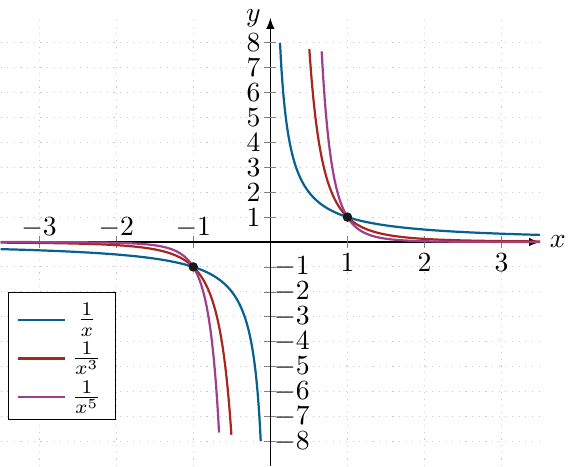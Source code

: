\documentclass[crop]{standalone}
\usepackage[dvipsnames]{xcolor}
\usepackage{tikz}
\usepackage{pgfplots}
\pgfplotsset{compat=1.18}
\usetikzlibrary{shapes.geometric,positioning}
\begin{document}
  \begin{tikzpicture}%[font=\scriptsize]
    \begin{axis}[%
      axis x line=center,axis y line=center,
      % axis on top,
      xlabel={$x$},ylabel={$y$},
      xlabel style={right},ylabel style={left},
      xmin=-3.5,xmax=3.5,
      xtick={-3,-2,-1},
      xticklabel style={above},
      extra x ticks={1,2,3},
      extra x tick labels={1,2,3},
      extra x tick style={xticklabel style={yshift=-1.2em}},
      ymin=-9,ymax=9,
      ytick={-8,-7,-6,-5,-4,-3,-2,-1},
      yticklabel style={right},
      extra y ticks={1,2,3,4,5,6,7,8},
      extra y tick labels={1,2,3,4,5,6,7,8},
      extra y tick style={yticklabel style={xshift=-1em}},
      restrict y to domain=-8:8,
      axis line style={-latex},
      major grid style={dotted,gray!40},
      grid=major,
      legend entries={$\frac{1}{x}$,$\frac{1}{x^{3}}$,$\frac{1}{x^{5}}$},
      legend style={at={(axis cs:-2,-2)},/tikz/nodes={yshift=1pt},}
    ]%
      \addplot[mark=none,domain=-5:5,color=MidnightBlue,thick,samples=1000] {1/x};
      \addplot[mark=none,domain=-5:5,color=Mahogany,thick,samples=1000] {1/x^3};
      \addplot[mark=none,domain=-5:5,color=DarkOrchid,thick,samples=1000] {1/x^5};

      \addplot[mark=*,mark size=1.5pt,color=black!90] coordinates {(1,1)};
      \addplot[mark=*,mark size=1.5pt,color=black!90] coordinates {(-1,-1)};
    \end{axis}
  \end{tikzpicture}%
\end{document}